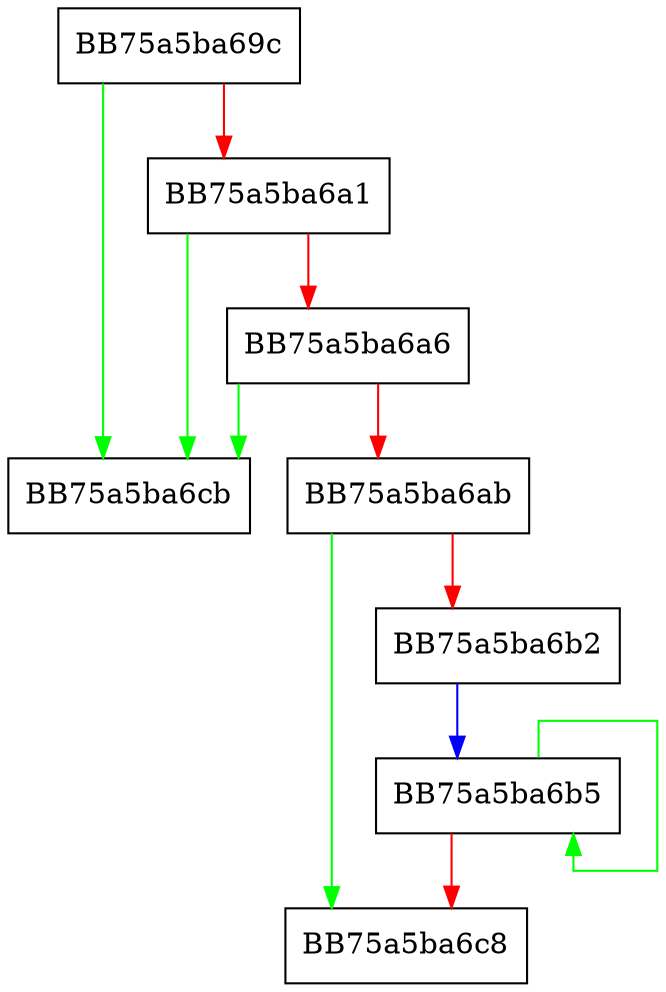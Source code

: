 digraph MpChar16StringToWidecharString {
  node [shape="box"];
  graph [splines=ortho];
  BB75a5ba69c -> BB75a5ba6cb [color="green"];
  BB75a5ba69c -> BB75a5ba6a1 [color="red"];
  BB75a5ba6a1 -> BB75a5ba6cb [color="green"];
  BB75a5ba6a1 -> BB75a5ba6a6 [color="red"];
  BB75a5ba6a6 -> BB75a5ba6cb [color="green"];
  BB75a5ba6a6 -> BB75a5ba6ab [color="red"];
  BB75a5ba6ab -> BB75a5ba6c8 [color="green"];
  BB75a5ba6ab -> BB75a5ba6b2 [color="red"];
  BB75a5ba6b2 -> BB75a5ba6b5 [color="blue"];
  BB75a5ba6b5 -> BB75a5ba6b5 [color="green"];
  BB75a5ba6b5 -> BB75a5ba6c8 [color="red"];
}